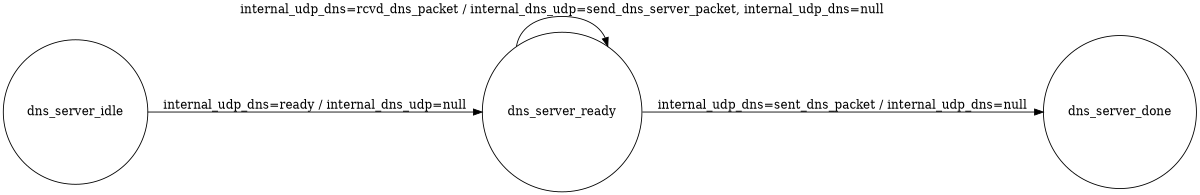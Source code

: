 digraph DNS_SERVER{
rankdir = LR;
size = "8,5"
node [shape = circle, label="dns_server_idle"] dns_server_idle;
node [shape = circle, label="dns_server_ready"] dns_server_ready;
node [shape = circle, label="dns_server_done"] dns_server_done;

//initial_state: dns_server_idle
//state variables: internal_dns_udp{send_dns_server_packet, send_dns_client_packet, null}<null>; 

dns_server_idle -> dns_server_ready [label = "internal_udp_dns=ready / internal_dns_udp=null"]

dns_server_ready -> dns_server_ready [label = "internal_udp_dns=rcvd_dns_packet / internal_dns_udp=send_dns_server_packet, internal_udp_dns=null"]
dns_server_ready -> dns_server_done [label = "internal_udp_dns=sent_dns_packet / internal_udp_dns=null"]
}
